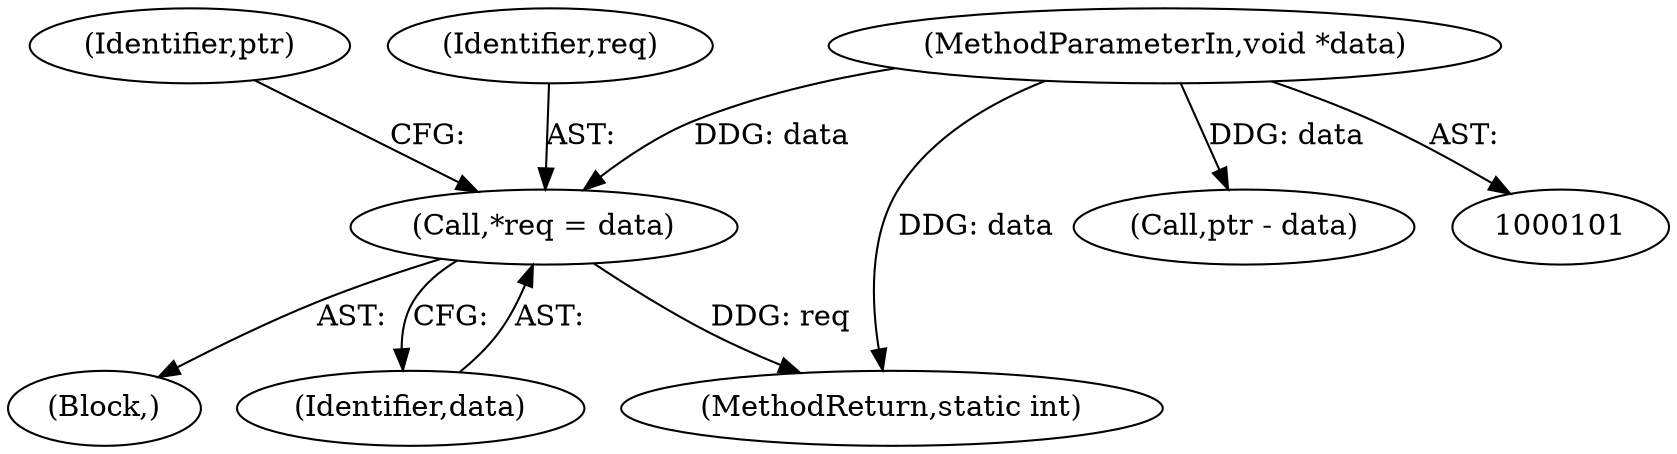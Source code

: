digraph "0_linux_f2fcfcd670257236ebf2088bbdf26f6a8ef459fe@pointer" {
"1000111" [label="(Call,*req = data)"];
"1000103" [label="(MethodParameterIn,void *data)"];
"1000104" [label="(Block,)"];
"1000111" [label="(Call,*req = data)"];
"1000117" [label="(Identifier,ptr)"];
"1000326" [label="(Call,ptr - data)"];
"1000112" [label="(Identifier,req)"];
"1000113" [label="(Identifier,data)"];
"1000103" [label="(MethodParameterIn,void *data)"];
"1000329" [label="(MethodReturn,static int)"];
"1000111" -> "1000104"  [label="AST: "];
"1000111" -> "1000113"  [label="CFG: "];
"1000112" -> "1000111"  [label="AST: "];
"1000113" -> "1000111"  [label="AST: "];
"1000117" -> "1000111"  [label="CFG: "];
"1000111" -> "1000329"  [label="DDG: req"];
"1000103" -> "1000111"  [label="DDG: data"];
"1000103" -> "1000101"  [label="AST: "];
"1000103" -> "1000329"  [label="DDG: data"];
"1000103" -> "1000326"  [label="DDG: data"];
}
